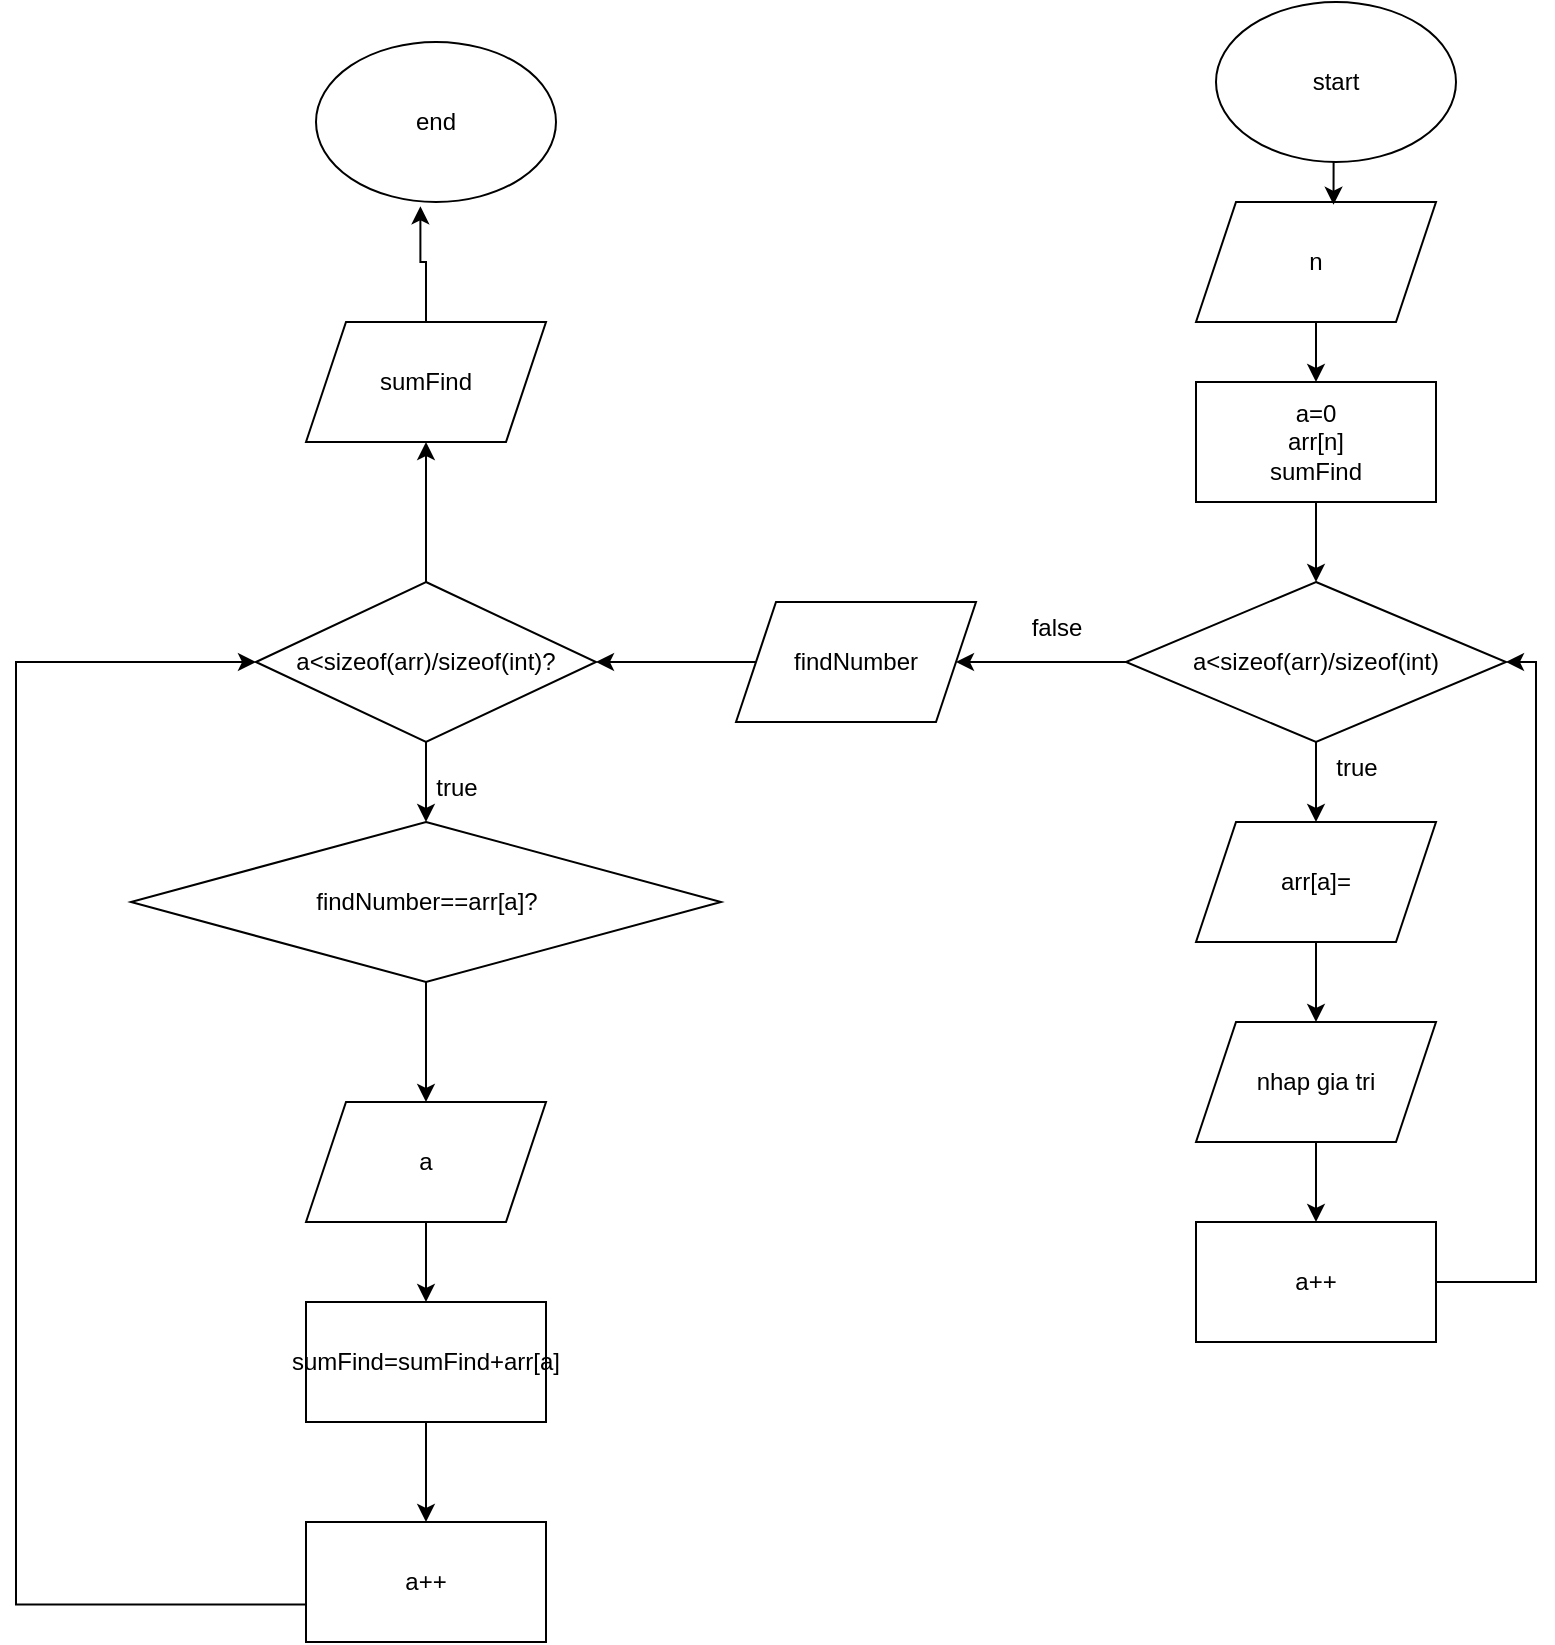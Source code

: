 <mxfile version="22.0.3" type="device">
  <diagram id="C5RBs43oDa-KdzZeNtuy" name="Page-1">
    <mxGraphModel dx="1863" dy="606" grid="1" gridSize="10" guides="1" tooltips="1" connect="1" arrows="1" fold="1" page="1" pageScale="1" pageWidth="827" pageHeight="1169" math="0" shadow="0">
      <root>
        <mxCell id="WIyWlLk6GJQsqaUBKTNV-0" />
        <mxCell id="WIyWlLk6GJQsqaUBKTNV-1" parent="WIyWlLk6GJQsqaUBKTNV-0" />
        <mxCell id="YpCMg9iVH0J_6V9Sf4-O-0" value="start" style="ellipse;whiteSpace=wrap;html=1;" vertex="1" parent="WIyWlLk6GJQsqaUBKTNV-1">
          <mxGeometry x="310" y="20" width="120" height="80" as="geometry" />
        </mxCell>
        <mxCell id="YpCMg9iVH0J_6V9Sf4-O-5" style="edgeStyle=orthogonalEdgeStyle;rounded=0;orthogonalLoop=1;jettySize=auto;html=1;exitX=0.5;exitY=1;exitDx=0;exitDy=0;entryX=0.5;entryY=0;entryDx=0;entryDy=0;" edge="1" parent="WIyWlLk6GJQsqaUBKTNV-1" source="YpCMg9iVH0J_6V9Sf4-O-2" target="YpCMg9iVH0J_6V9Sf4-O-3">
          <mxGeometry relative="1" as="geometry" />
        </mxCell>
        <mxCell id="YpCMg9iVH0J_6V9Sf4-O-2" value="n" style="shape=parallelogram;perimeter=parallelogramPerimeter;whiteSpace=wrap;html=1;fixedSize=1;" vertex="1" parent="WIyWlLk6GJQsqaUBKTNV-1">
          <mxGeometry x="300" y="120" width="120" height="60" as="geometry" />
        </mxCell>
        <mxCell id="YpCMg9iVH0J_6V9Sf4-O-7" style="edgeStyle=orthogonalEdgeStyle;rounded=0;orthogonalLoop=1;jettySize=auto;html=1;exitX=0.5;exitY=1;exitDx=0;exitDy=0;entryX=0.5;entryY=0;entryDx=0;entryDy=0;" edge="1" parent="WIyWlLk6GJQsqaUBKTNV-1" source="YpCMg9iVH0J_6V9Sf4-O-3" target="YpCMg9iVH0J_6V9Sf4-O-6">
          <mxGeometry relative="1" as="geometry" />
        </mxCell>
        <mxCell id="YpCMg9iVH0J_6V9Sf4-O-3" value="a=0&lt;br&gt;arr[n]&lt;br&gt;sumFind" style="rounded=0;whiteSpace=wrap;html=1;" vertex="1" parent="WIyWlLk6GJQsqaUBKTNV-1">
          <mxGeometry x="300" y="210" width="120" height="60" as="geometry" />
        </mxCell>
        <mxCell id="YpCMg9iVH0J_6V9Sf4-O-4" style="edgeStyle=orthogonalEdgeStyle;rounded=0;orthogonalLoop=1;jettySize=auto;html=1;exitX=0.5;exitY=1;exitDx=0;exitDy=0;entryX=0.573;entryY=0.023;entryDx=0;entryDy=0;entryPerimeter=0;" edge="1" parent="WIyWlLk6GJQsqaUBKTNV-1" source="YpCMg9iVH0J_6V9Sf4-O-0" target="YpCMg9iVH0J_6V9Sf4-O-2">
          <mxGeometry relative="1" as="geometry" />
        </mxCell>
        <mxCell id="YpCMg9iVH0J_6V9Sf4-O-9" style="edgeStyle=orthogonalEdgeStyle;rounded=0;orthogonalLoop=1;jettySize=auto;html=1;exitX=0.5;exitY=1;exitDx=0;exitDy=0;entryX=0.5;entryY=0;entryDx=0;entryDy=0;" edge="1" parent="WIyWlLk6GJQsqaUBKTNV-1" source="YpCMg9iVH0J_6V9Sf4-O-6" target="YpCMg9iVH0J_6V9Sf4-O-8">
          <mxGeometry relative="1" as="geometry" />
        </mxCell>
        <mxCell id="YpCMg9iVH0J_6V9Sf4-O-16" style="edgeStyle=orthogonalEdgeStyle;rounded=0;orthogonalLoop=1;jettySize=auto;html=1;exitX=0;exitY=0.5;exitDx=0;exitDy=0;" edge="1" parent="WIyWlLk6GJQsqaUBKTNV-1" source="YpCMg9iVH0J_6V9Sf4-O-6">
          <mxGeometry relative="1" as="geometry">
            <mxPoint x="180" y="350" as="targetPoint" />
          </mxGeometry>
        </mxCell>
        <mxCell id="YpCMg9iVH0J_6V9Sf4-O-6" value="a&amp;lt;sizeof(arr)/sizeof(int)" style="rhombus;whiteSpace=wrap;html=1;" vertex="1" parent="WIyWlLk6GJQsqaUBKTNV-1">
          <mxGeometry x="265" y="310" width="190" height="80" as="geometry" />
        </mxCell>
        <mxCell id="YpCMg9iVH0J_6V9Sf4-O-11" style="edgeStyle=orthogonalEdgeStyle;rounded=0;orthogonalLoop=1;jettySize=auto;html=1;exitX=0.5;exitY=1;exitDx=0;exitDy=0;entryX=0.5;entryY=0;entryDx=0;entryDy=0;" edge="1" parent="WIyWlLk6GJQsqaUBKTNV-1" source="YpCMg9iVH0J_6V9Sf4-O-8" target="YpCMg9iVH0J_6V9Sf4-O-10">
          <mxGeometry relative="1" as="geometry" />
        </mxCell>
        <mxCell id="YpCMg9iVH0J_6V9Sf4-O-8" value="arr[a]=" style="shape=parallelogram;perimeter=parallelogramPerimeter;whiteSpace=wrap;html=1;fixedSize=1;" vertex="1" parent="WIyWlLk6GJQsqaUBKTNV-1">
          <mxGeometry x="300" y="430" width="120" height="60" as="geometry" />
        </mxCell>
        <mxCell id="YpCMg9iVH0J_6V9Sf4-O-13" style="edgeStyle=orthogonalEdgeStyle;rounded=0;orthogonalLoop=1;jettySize=auto;html=1;exitX=0.5;exitY=1;exitDx=0;exitDy=0;entryX=0.5;entryY=0;entryDx=0;entryDy=0;" edge="1" parent="WIyWlLk6GJQsqaUBKTNV-1" source="YpCMg9iVH0J_6V9Sf4-O-10" target="YpCMg9iVH0J_6V9Sf4-O-12">
          <mxGeometry relative="1" as="geometry" />
        </mxCell>
        <mxCell id="YpCMg9iVH0J_6V9Sf4-O-10" value="nhap gia tri" style="shape=parallelogram;perimeter=parallelogramPerimeter;whiteSpace=wrap;html=1;fixedSize=1;" vertex="1" parent="WIyWlLk6GJQsqaUBKTNV-1">
          <mxGeometry x="300" y="530" width="120" height="60" as="geometry" />
        </mxCell>
        <mxCell id="YpCMg9iVH0J_6V9Sf4-O-14" style="edgeStyle=orthogonalEdgeStyle;rounded=0;orthogonalLoop=1;jettySize=auto;html=1;exitX=1;exitY=0.5;exitDx=0;exitDy=0;" edge="1" parent="WIyWlLk6GJQsqaUBKTNV-1" source="YpCMg9iVH0J_6V9Sf4-O-12" target="YpCMg9iVH0J_6V9Sf4-O-6">
          <mxGeometry relative="1" as="geometry">
            <mxPoint x="460" y="350" as="targetPoint" />
            <Array as="points">
              <mxPoint x="470" y="660" />
              <mxPoint x="470" y="350" />
            </Array>
          </mxGeometry>
        </mxCell>
        <mxCell id="YpCMg9iVH0J_6V9Sf4-O-12" value="a++" style="rounded=0;whiteSpace=wrap;html=1;" vertex="1" parent="WIyWlLk6GJQsqaUBKTNV-1">
          <mxGeometry x="300" y="630" width="120" height="60" as="geometry" />
        </mxCell>
        <mxCell id="YpCMg9iVH0J_6V9Sf4-O-17" value="true" style="text;html=1;align=center;verticalAlign=middle;resizable=0;points=[];autosize=1;strokeColor=none;fillColor=none;" vertex="1" parent="WIyWlLk6GJQsqaUBKTNV-1">
          <mxGeometry x="360" y="388" width="40" height="30" as="geometry" />
        </mxCell>
        <mxCell id="YpCMg9iVH0J_6V9Sf4-O-18" value="false" style="text;html=1;align=center;verticalAlign=middle;resizable=0;points=[];autosize=1;strokeColor=none;fillColor=none;" vertex="1" parent="WIyWlLk6GJQsqaUBKTNV-1">
          <mxGeometry x="205" y="318" width="50" height="30" as="geometry" />
        </mxCell>
        <mxCell id="YpCMg9iVH0J_6V9Sf4-O-21" style="edgeStyle=orthogonalEdgeStyle;rounded=0;orthogonalLoop=1;jettySize=auto;html=1;exitX=0;exitY=0.5;exitDx=0;exitDy=0;" edge="1" parent="WIyWlLk6GJQsqaUBKTNV-1" source="YpCMg9iVH0J_6V9Sf4-O-19" target="YpCMg9iVH0J_6V9Sf4-O-20">
          <mxGeometry relative="1" as="geometry" />
        </mxCell>
        <mxCell id="YpCMg9iVH0J_6V9Sf4-O-19" value="findNumber" style="shape=parallelogram;perimeter=parallelogramPerimeter;whiteSpace=wrap;html=1;fixedSize=1;" vertex="1" parent="WIyWlLk6GJQsqaUBKTNV-1">
          <mxGeometry x="70" y="320" width="120" height="60" as="geometry" />
        </mxCell>
        <mxCell id="YpCMg9iVH0J_6V9Sf4-O-22" style="edgeStyle=orthogonalEdgeStyle;rounded=0;orthogonalLoop=1;jettySize=auto;html=1;exitX=0.5;exitY=1;exitDx=0;exitDy=0;" edge="1" parent="WIyWlLk6GJQsqaUBKTNV-1" source="YpCMg9iVH0J_6V9Sf4-O-20">
          <mxGeometry relative="1" as="geometry">
            <mxPoint x="-85" y="430" as="targetPoint" />
          </mxGeometry>
        </mxCell>
        <mxCell id="YpCMg9iVH0J_6V9Sf4-O-33" style="edgeStyle=orthogonalEdgeStyle;rounded=0;orthogonalLoop=1;jettySize=auto;html=1;exitX=0.5;exitY=0;exitDx=0;exitDy=0;entryX=0.5;entryY=1;entryDx=0;entryDy=0;" edge="1" parent="WIyWlLk6GJQsqaUBKTNV-1" source="YpCMg9iVH0J_6V9Sf4-O-20" target="YpCMg9iVH0J_6V9Sf4-O-32">
          <mxGeometry relative="1" as="geometry" />
        </mxCell>
        <mxCell id="YpCMg9iVH0J_6V9Sf4-O-20" value="a&amp;lt;sizeof(arr)/sizeof(int)?" style="rhombus;whiteSpace=wrap;html=1;" vertex="1" parent="WIyWlLk6GJQsqaUBKTNV-1">
          <mxGeometry x="-170" y="310" width="170" height="80" as="geometry" />
        </mxCell>
        <mxCell id="YpCMg9iVH0J_6V9Sf4-O-24" style="edgeStyle=orthogonalEdgeStyle;rounded=0;orthogonalLoop=1;jettySize=auto;html=1;exitX=0.5;exitY=1;exitDx=0;exitDy=0;" edge="1" parent="WIyWlLk6GJQsqaUBKTNV-1" source="YpCMg9iVH0J_6V9Sf4-O-23">
          <mxGeometry relative="1" as="geometry">
            <mxPoint x="-85" y="570" as="targetPoint" />
          </mxGeometry>
        </mxCell>
        <mxCell id="YpCMg9iVH0J_6V9Sf4-O-23" value="findNumber==arr[a]?" style="rhombus;whiteSpace=wrap;html=1;" vertex="1" parent="WIyWlLk6GJQsqaUBKTNV-1">
          <mxGeometry x="-232.5" y="430" width="295" height="80" as="geometry" />
        </mxCell>
        <mxCell id="YpCMg9iVH0J_6V9Sf4-O-26" style="edgeStyle=orthogonalEdgeStyle;rounded=0;orthogonalLoop=1;jettySize=auto;html=1;exitX=0.5;exitY=1;exitDx=0;exitDy=0;" edge="1" parent="WIyWlLk6GJQsqaUBKTNV-1" source="YpCMg9iVH0J_6V9Sf4-O-25">
          <mxGeometry relative="1" as="geometry">
            <mxPoint x="-85" y="670" as="targetPoint" />
          </mxGeometry>
        </mxCell>
        <mxCell id="YpCMg9iVH0J_6V9Sf4-O-25" value="a" style="shape=parallelogram;perimeter=parallelogramPerimeter;whiteSpace=wrap;html=1;fixedSize=1;" vertex="1" parent="WIyWlLk6GJQsqaUBKTNV-1">
          <mxGeometry x="-145" y="570" width="120" height="60" as="geometry" />
        </mxCell>
        <mxCell id="YpCMg9iVH0J_6V9Sf4-O-29" style="edgeStyle=orthogonalEdgeStyle;rounded=0;orthogonalLoop=1;jettySize=auto;html=1;exitX=0.5;exitY=1;exitDx=0;exitDy=0;entryX=0.5;entryY=0;entryDx=0;entryDy=0;" edge="1" parent="WIyWlLk6GJQsqaUBKTNV-1" source="YpCMg9iVH0J_6V9Sf4-O-27" target="YpCMg9iVH0J_6V9Sf4-O-28">
          <mxGeometry relative="1" as="geometry" />
        </mxCell>
        <mxCell id="YpCMg9iVH0J_6V9Sf4-O-27" value="sumFind=sumFind+arr[a]" style="rounded=0;whiteSpace=wrap;html=1;" vertex="1" parent="WIyWlLk6GJQsqaUBKTNV-1">
          <mxGeometry x="-145" y="670" width="120" height="60" as="geometry" />
        </mxCell>
        <mxCell id="YpCMg9iVH0J_6V9Sf4-O-30" style="edgeStyle=orthogonalEdgeStyle;rounded=0;orthogonalLoop=1;jettySize=auto;html=1;exitX=0;exitY=0.5;exitDx=0;exitDy=0;entryX=0;entryY=0.5;entryDx=0;entryDy=0;" edge="1" parent="WIyWlLk6GJQsqaUBKTNV-1" target="YpCMg9iVH0J_6V9Sf4-O-20">
          <mxGeometry relative="1" as="geometry">
            <mxPoint x="-280" y="350" as="targetPoint" />
            <mxPoint x="-145" y="821.2" as="sourcePoint" />
            <Array as="points">
              <mxPoint x="-290" y="821" />
              <mxPoint x="-290" y="350" />
            </Array>
          </mxGeometry>
        </mxCell>
        <mxCell id="YpCMg9iVH0J_6V9Sf4-O-28" value="a++" style="rounded=0;whiteSpace=wrap;html=1;" vertex="1" parent="WIyWlLk6GJQsqaUBKTNV-1">
          <mxGeometry x="-145" y="780" width="120" height="60" as="geometry" />
        </mxCell>
        <mxCell id="YpCMg9iVH0J_6V9Sf4-O-31" value="true" style="text;html=1;align=center;verticalAlign=middle;resizable=0;points=[];autosize=1;strokeColor=none;fillColor=none;" vertex="1" parent="WIyWlLk6GJQsqaUBKTNV-1">
          <mxGeometry x="-90" y="398" width="40" height="30" as="geometry" />
        </mxCell>
        <mxCell id="YpCMg9iVH0J_6V9Sf4-O-32" value="sumFind" style="shape=parallelogram;perimeter=parallelogramPerimeter;whiteSpace=wrap;html=1;fixedSize=1;" vertex="1" parent="WIyWlLk6GJQsqaUBKTNV-1">
          <mxGeometry x="-145" y="180" width="120" height="60" as="geometry" />
        </mxCell>
        <mxCell id="YpCMg9iVH0J_6V9Sf4-O-34" value="end" style="ellipse;whiteSpace=wrap;html=1;" vertex="1" parent="WIyWlLk6GJQsqaUBKTNV-1">
          <mxGeometry x="-140" y="40" width="120" height="80" as="geometry" />
        </mxCell>
        <mxCell id="YpCMg9iVH0J_6V9Sf4-O-35" style="edgeStyle=orthogonalEdgeStyle;rounded=0;orthogonalLoop=1;jettySize=auto;html=1;exitX=0.5;exitY=0;exitDx=0;exitDy=0;entryX=0.435;entryY=1.027;entryDx=0;entryDy=0;entryPerimeter=0;" edge="1" parent="WIyWlLk6GJQsqaUBKTNV-1" source="YpCMg9iVH0J_6V9Sf4-O-32" target="YpCMg9iVH0J_6V9Sf4-O-34">
          <mxGeometry relative="1" as="geometry" />
        </mxCell>
      </root>
    </mxGraphModel>
  </diagram>
</mxfile>
